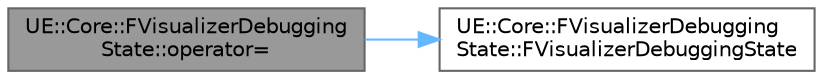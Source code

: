 digraph "UE::Core::FVisualizerDebuggingState::operator="
{
 // INTERACTIVE_SVG=YES
 // LATEX_PDF_SIZE
  bgcolor="transparent";
  edge [fontname=Helvetica,fontsize=10,labelfontname=Helvetica,labelfontsize=10];
  node [fontname=Helvetica,fontsize=10,shape=box,height=0.2,width=0.4];
  rankdir="LR";
  Node1 [id="Node000001",label="UE::Core::FVisualizerDebugging\lState::operator=",height=0.2,width=0.4,color="gray40", fillcolor="grey60", style="filled", fontcolor="black",tooltip=" "];
  Node1 -> Node2 [id="edge1_Node000001_Node000002",color="steelblue1",style="solid",tooltip=" "];
  Node2 [id="Node000002",label="UE::Core::FVisualizerDebugging\lState::FVisualizerDebuggingState",height=0.2,width=0.4,color="grey40", fillcolor="white", style="filled",URL="$d0/d4f/structUE_1_1Core_1_1FVisualizerDebuggingState.html#ab4f11f1a26d6cfbf9169d29f989298a4",tooltip=" "];
}
